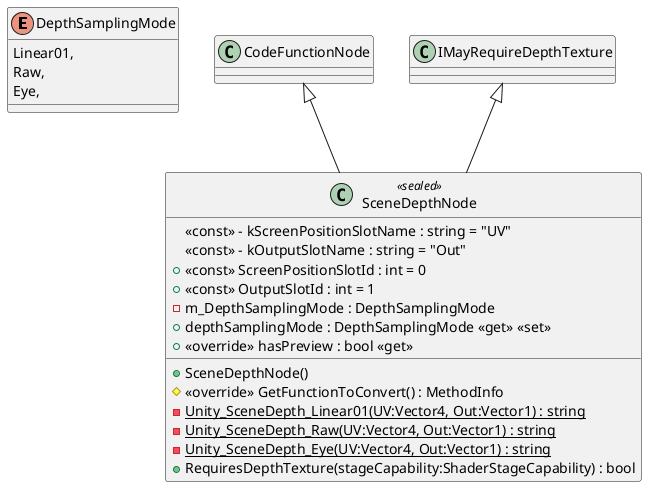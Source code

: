 @startuml
enum DepthSamplingMode {
    Linear01,
    Raw,
    Eye,
}
class SceneDepthNode <<sealed>> {
    <<const>> - kScreenPositionSlotName : string = "UV"
    <<const>> - kOutputSlotName : string = "Out"
    + <<const>> ScreenPositionSlotId : int = 0
    + <<const>> OutputSlotId : int = 1
    - m_DepthSamplingMode : DepthSamplingMode
    + depthSamplingMode : DepthSamplingMode <<get>> <<set>>
    + SceneDepthNode()
    + <<override>> hasPreview : bool <<get>>
    # <<override>> GetFunctionToConvert() : MethodInfo
    {static} - Unity_SceneDepth_Linear01(UV:Vector4, Out:Vector1) : string
    {static} - Unity_SceneDepth_Raw(UV:Vector4, Out:Vector1) : string
    {static} - Unity_SceneDepth_Eye(UV:Vector4, Out:Vector1) : string
    + RequiresDepthTexture(stageCapability:ShaderStageCapability) : bool
}
CodeFunctionNode <|-- SceneDepthNode
IMayRequireDepthTexture <|-- SceneDepthNode
@enduml
